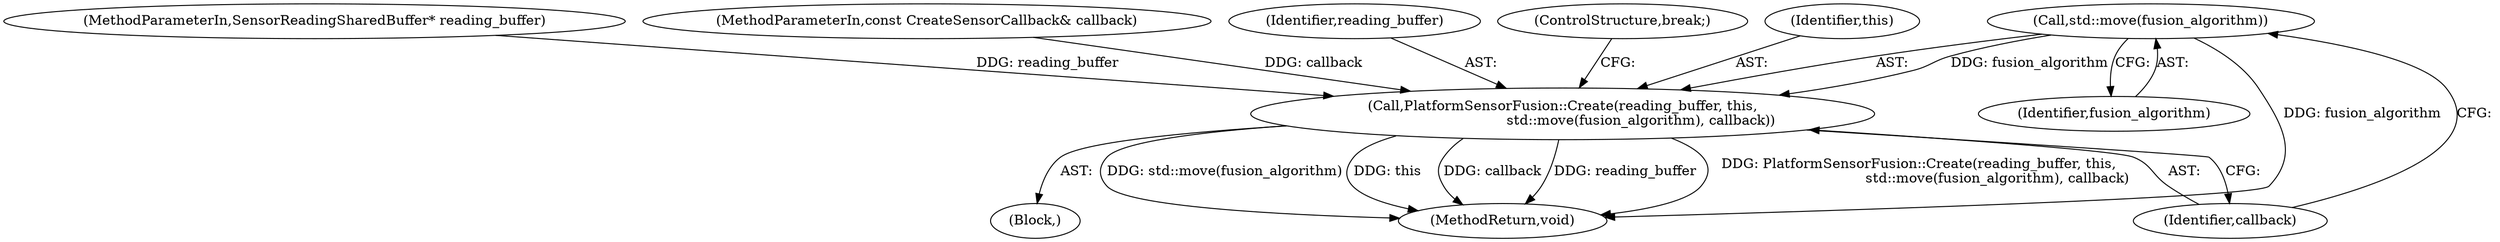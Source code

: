 digraph "0_Chrome_c0c8978849ac57e4ecd613ddc8ff7852a2054734_27@API" {
"1000136" [label="(Call,std::move(fusion_algorithm))"];
"1000133" [label="(Call,PlatformSensorFusion::Create(reading_buffer, this,\n                                    std::move(fusion_algorithm), callback))"];
"1000136" [label="(Call,std::move(fusion_algorithm))"];
"1000104" [label="(MethodParameterIn,const CreateSensorCallback& callback)"];
"1000134" [label="(Identifier,reading_buffer)"];
"1000139" [label="(ControlStructure,break;)"];
"1000135" [label="(Identifier,this)"];
"1000137" [label="(Identifier,fusion_algorithm)"];
"1000138" [label="(Identifier,callback)"];
"1000103" [label="(MethodParameterIn,SensorReadingSharedBuffer* reading_buffer)"];
"1000132" [label="(Block,)"];
"1000160" [label="(MethodReturn,void)"];
"1000133" [label="(Call,PlatformSensorFusion::Create(reading_buffer, this,\n                                    std::move(fusion_algorithm), callback))"];
"1000136" -> "1000133"  [label="AST: "];
"1000136" -> "1000137"  [label="CFG: "];
"1000137" -> "1000136"  [label="AST: "];
"1000138" -> "1000136"  [label="CFG: "];
"1000136" -> "1000160"  [label="DDG: fusion_algorithm"];
"1000136" -> "1000133"  [label="DDG: fusion_algorithm"];
"1000133" -> "1000132"  [label="AST: "];
"1000133" -> "1000138"  [label="CFG: "];
"1000134" -> "1000133"  [label="AST: "];
"1000135" -> "1000133"  [label="AST: "];
"1000138" -> "1000133"  [label="AST: "];
"1000139" -> "1000133"  [label="CFG: "];
"1000133" -> "1000160"  [label="DDG: this"];
"1000133" -> "1000160"  [label="DDG: callback"];
"1000133" -> "1000160"  [label="DDG: reading_buffer"];
"1000133" -> "1000160"  [label="DDG: PlatformSensorFusion::Create(reading_buffer, this,\n                                    std::move(fusion_algorithm), callback)"];
"1000133" -> "1000160"  [label="DDG: std::move(fusion_algorithm)"];
"1000103" -> "1000133"  [label="DDG: reading_buffer"];
"1000104" -> "1000133"  [label="DDG: callback"];
}
